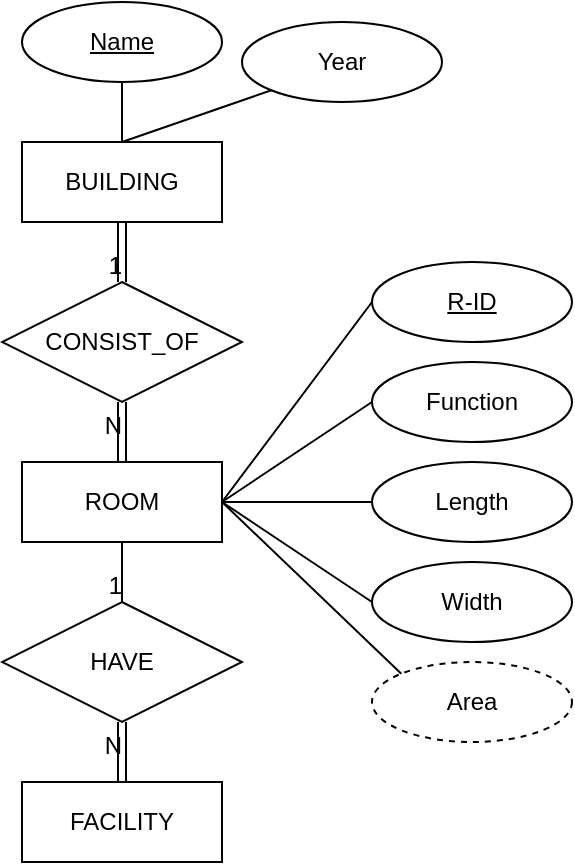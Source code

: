 <mxfile version="15.2.9" type="github">
  <diagram id="hLjnK3qh7IBknBOkLW0P" name="Page-1">
    <mxGraphModel dx="896" dy="827" grid="1" gridSize="10" guides="1" tooltips="1" connect="1" arrows="1" fold="1" page="1" pageScale="1" pageWidth="850" pageHeight="1100" math="0" shadow="0">
      <root>
        <mxCell id="0" />
        <mxCell id="1" parent="0" />
        <mxCell id="0pCf6pjN5j44nt5l2hku-1" value="BUILDING" style="whiteSpace=wrap;html=1;align=center;" vertex="1" parent="1">
          <mxGeometry x="250" y="150" width="100" height="40" as="geometry" />
        </mxCell>
        <mxCell id="0pCf6pjN5j44nt5l2hku-2" value="ROOM" style="whiteSpace=wrap;html=1;align=center;" vertex="1" parent="1">
          <mxGeometry x="250" y="310" width="100" height="40" as="geometry" />
        </mxCell>
        <mxCell id="0pCf6pjN5j44nt5l2hku-3" value="Name" style="ellipse;whiteSpace=wrap;html=1;align=center;fontStyle=4;" vertex="1" parent="1">
          <mxGeometry x="250" y="80" width="100" height="40" as="geometry" />
        </mxCell>
        <mxCell id="0pCf6pjN5j44nt5l2hku-4" value="" style="endArrow=none;html=1;rounded=0;entryX=0.5;entryY=1;entryDx=0;entryDy=0;exitX=0.5;exitY=0;exitDx=0;exitDy=0;" edge="1" parent="1" source="0pCf6pjN5j44nt5l2hku-1" target="0pCf6pjN5j44nt5l2hku-3">
          <mxGeometry relative="1" as="geometry">
            <mxPoint x="330" y="360" as="sourcePoint" />
            <mxPoint x="490" y="360" as="targetPoint" />
          </mxGeometry>
        </mxCell>
        <mxCell id="0pCf6pjN5j44nt5l2hku-5" value="CONSIST_OF" style="shape=rhombus;perimeter=rhombusPerimeter;whiteSpace=wrap;html=1;align=center;" vertex="1" parent="1">
          <mxGeometry x="240" y="220" width="120" height="60" as="geometry" />
        </mxCell>
        <mxCell id="0pCf6pjN5j44nt5l2hku-6" value="" style="shape=link;html=1;rounded=0;exitX=0.5;exitY=1;exitDx=0;exitDy=0;entryX=0.5;entryY=0;entryDx=0;entryDy=0;" edge="1" parent="1" source="0pCf6pjN5j44nt5l2hku-1" target="0pCf6pjN5j44nt5l2hku-5">
          <mxGeometry relative="1" as="geometry">
            <mxPoint x="330" y="310" as="sourcePoint" />
            <mxPoint x="490" y="310" as="targetPoint" />
          </mxGeometry>
        </mxCell>
        <mxCell id="0pCf6pjN5j44nt5l2hku-7" value="1" style="resizable=0;html=1;align=right;verticalAlign=bottom;" connectable="0" vertex="1" parent="0pCf6pjN5j44nt5l2hku-6">
          <mxGeometry x="1" relative="1" as="geometry" />
        </mxCell>
        <mxCell id="0pCf6pjN5j44nt5l2hku-8" value="" style="shape=link;html=1;rounded=0;entryX=0.5;entryY=1;entryDx=0;entryDy=0;exitX=0.5;exitY=0;exitDx=0;exitDy=0;" edge="1" parent="1" source="0pCf6pjN5j44nt5l2hku-2" target="0pCf6pjN5j44nt5l2hku-5">
          <mxGeometry relative="1" as="geometry">
            <mxPoint x="280" y="280" as="sourcePoint" />
            <mxPoint x="440" y="280" as="targetPoint" />
          </mxGeometry>
        </mxCell>
        <mxCell id="0pCf6pjN5j44nt5l2hku-9" value="N" style="resizable=0;html=1;align=right;verticalAlign=bottom;" connectable="0" vertex="1" parent="0pCf6pjN5j44nt5l2hku-8">
          <mxGeometry x="1" relative="1" as="geometry">
            <mxPoint y="20" as="offset" />
          </mxGeometry>
        </mxCell>
        <mxCell id="0pCf6pjN5j44nt5l2hku-10" value="&lt;u&gt;R-ID&lt;/u&gt;" style="ellipse;whiteSpace=wrap;html=1;align=center;" vertex="1" parent="1">
          <mxGeometry x="425" y="210" width="100" height="40" as="geometry" />
        </mxCell>
        <mxCell id="0pCf6pjN5j44nt5l2hku-11" value="" style="endArrow=none;html=1;rounded=0;entryX=0;entryY=0.5;entryDx=0;entryDy=0;exitX=1;exitY=0.5;exitDx=0;exitDy=0;" edge="1" parent="1" source="0pCf6pjN5j44nt5l2hku-2" target="0pCf6pjN5j44nt5l2hku-10">
          <mxGeometry relative="1" as="geometry">
            <mxPoint x="310.0" y="160" as="sourcePoint" />
            <mxPoint x="310.0" y="130" as="targetPoint" />
          </mxGeometry>
        </mxCell>
        <mxCell id="0pCf6pjN5j44nt5l2hku-12" value="Function" style="ellipse;whiteSpace=wrap;html=1;align=center;" vertex="1" parent="1">
          <mxGeometry x="425" y="260" width="100" height="40" as="geometry" />
        </mxCell>
        <mxCell id="0pCf6pjN5j44nt5l2hku-13" value="" style="endArrow=none;html=1;rounded=0;entryX=0;entryY=0.5;entryDx=0;entryDy=0;exitX=1;exitY=0.5;exitDx=0;exitDy=0;" edge="1" parent="1" source="0pCf6pjN5j44nt5l2hku-2" target="0pCf6pjN5j44nt5l2hku-12">
          <mxGeometry relative="1" as="geometry">
            <mxPoint x="360.0" y="340" as="sourcePoint" />
            <mxPoint x="435.0" y="300" as="targetPoint" />
          </mxGeometry>
        </mxCell>
        <mxCell id="0pCf6pjN5j44nt5l2hku-14" value="Length" style="ellipse;whiteSpace=wrap;html=1;align=center;" vertex="1" parent="1">
          <mxGeometry x="425" y="310" width="100" height="40" as="geometry" />
        </mxCell>
        <mxCell id="0pCf6pjN5j44nt5l2hku-15" value="Width" style="ellipse;whiteSpace=wrap;html=1;align=center;" vertex="1" parent="1">
          <mxGeometry x="425" y="360" width="100" height="40" as="geometry" />
        </mxCell>
        <mxCell id="0pCf6pjN5j44nt5l2hku-16" value="" style="endArrow=none;html=1;rounded=0;entryX=0;entryY=0.5;entryDx=0;entryDy=0;exitX=1;exitY=0.5;exitDx=0;exitDy=0;" edge="1" parent="1" source="0pCf6pjN5j44nt5l2hku-2" target="0pCf6pjN5j44nt5l2hku-14">
          <mxGeometry relative="1" as="geometry">
            <mxPoint x="360.0" y="340" as="sourcePoint" />
            <mxPoint x="435.0" y="350" as="targetPoint" />
          </mxGeometry>
        </mxCell>
        <mxCell id="0pCf6pjN5j44nt5l2hku-17" value="" style="endArrow=none;html=1;rounded=0;entryX=0;entryY=0.5;entryDx=0;entryDy=0;exitX=1;exitY=0.5;exitDx=0;exitDy=0;" edge="1" parent="1" source="0pCf6pjN5j44nt5l2hku-2" target="0pCf6pjN5j44nt5l2hku-15">
          <mxGeometry relative="1" as="geometry">
            <mxPoint x="370.0" y="350" as="sourcePoint" />
            <mxPoint x="445.0" y="360" as="targetPoint" />
          </mxGeometry>
        </mxCell>
        <mxCell id="0pCf6pjN5j44nt5l2hku-18" value="Year" style="ellipse;whiteSpace=wrap;html=1;align=center;" vertex="1" parent="1">
          <mxGeometry x="360" y="90" width="100" height="40" as="geometry" />
        </mxCell>
        <mxCell id="0pCf6pjN5j44nt5l2hku-19" value="" style="endArrow=none;html=1;rounded=0;entryX=0;entryY=1;entryDx=0;entryDy=0;exitX=0.5;exitY=0;exitDx=0;exitDy=0;" edge="1" parent="1" source="0pCf6pjN5j44nt5l2hku-1" target="0pCf6pjN5j44nt5l2hku-18">
          <mxGeometry relative="1" as="geometry">
            <mxPoint x="310.0" y="160" as="sourcePoint" />
            <mxPoint x="310.0" y="130" as="targetPoint" />
          </mxGeometry>
        </mxCell>
        <mxCell id="0pCf6pjN5j44nt5l2hku-21" value="Area" style="ellipse;whiteSpace=wrap;html=1;align=center;dashed=1;" vertex="1" parent="1">
          <mxGeometry x="425" y="410" width="100" height="40" as="geometry" />
        </mxCell>
        <mxCell id="0pCf6pjN5j44nt5l2hku-22" value="" style="endArrow=none;html=1;rounded=0;entryX=0;entryY=0;entryDx=0;entryDy=0;exitX=1;exitY=0.5;exitDx=0;exitDy=0;" edge="1" parent="1" source="0pCf6pjN5j44nt5l2hku-2" target="0pCf6pjN5j44nt5l2hku-21">
          <mxGeometry relative="1" as="geometry">
            <mxPoint x="360.0" y="340" as="sourcePoint" />
            <mxPoint x="435.0" y="450" as="targetPoint" />
          </mxGeometry>
        </mxCell>
        <mxCell id="0pCf6pjN5j44nt5l2hku-23" value="FACILITY" style="whiteSpace=wrap;html=1;align=center;" vertex="1" parent="1">
          <mxGeometry x="250" y="470" width="100" height="40" as="geometry" />
        </mxCell>
        <mxCell id="0pCf6pjN5j44nt5l2hku-24" value="HAVE" style="shape=rhombus;perimeter=rhombusPerimeter;whiteSpace=wrap;html=1;align=center;" vertex="1" parent="1">
          <mxGeometry x="240" y="380" width="120" height="60" as="geometry" />
        </mxCell>
        <mxCell id="0pCf6pjN5j44nt5l2hku-27" value="" style="shape=link;html=1;rounded=0;entryX=0.5;entryY=1;entryDx=0;entryDy=0;exitX=0.5;exitY=0;exitDx=0;exitDy=0;" edge="1" parent="1" target="0pCf6pjN5j44nt5l2hku-24" source="0pCf6pjN5j44nt5l2hku-23">
          <mxGeometry relative="1" as="geometry">
            <mxPoint x="300.0" y="470" as="sourcePoint" />
            <mxPoint x="440" y="440" as="targetPoint" />
          </mxGeometry>
        </mxCell>
        <mxCell id="0pCf6pjN5j44nt5l2hku-28" value="N" style="resizable=0;html=1;align=right;verticalAlign=bottom;" connectable="0" vertex="1" parent="0pCf6pjN5j44nt5l2hku-27">
          <mxGeometry x="1" relative="1" as="geometry">
            <mxPoint y="20" as="offset" />
          </mxGeometry>
        </mxCell>
        <mxCell id="0pCf6pjN5j44nt5l2hku-29" value="" style="endArrow=none;html=1;rounded=0;entryX=0.5;entryY=0;entryDx=0;entryDy=0;" edge="1" parent="1" target="0pCf6pjN5j44nt5l2hku-24">
          <mxGeometry relative="1" as="geometry">
            <mxPoint x="300" y="350" as="sourcePoint" />
            <mxPoint x="370" y="350" as="targetPoint" />
          </mxGeometry>
        </mxCell>
        <mxCell id="0pCf6pjN5j44nt5l2hku-30" value="1" style="resizable=0;html=1;align=right;verticalAlign=bottom;" connectable="0" vertex="1" parent="0pCf6pjN5j44nt5l2hku-29">
          <mxGeometry x="1" relative="1" as="geometry" />
        </mxCell>
      </root>
    </mxGraphModel>
  </diagram>
</mxfile>
